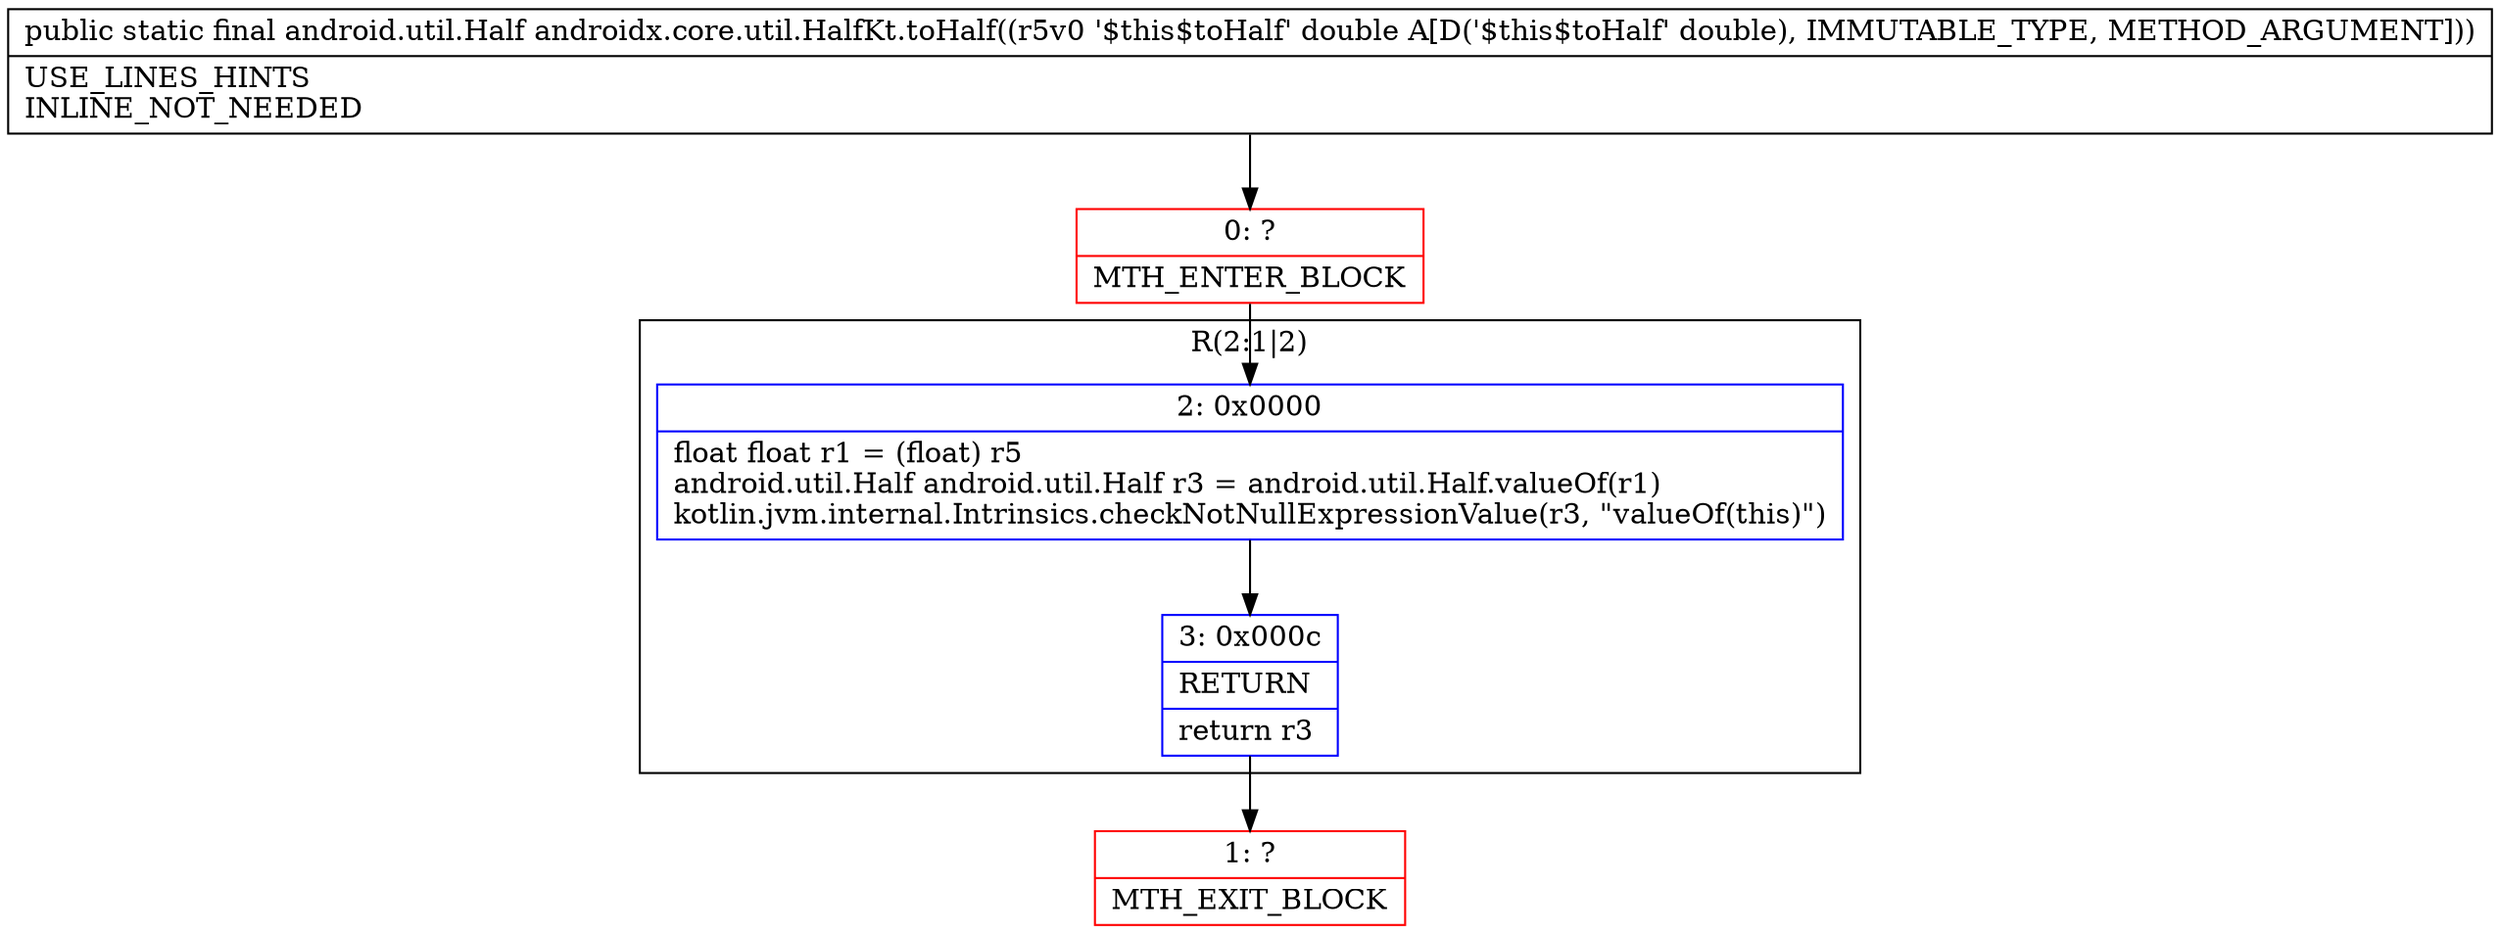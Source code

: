 digraph "CFG forandroidx.core.util.HalfKt.toHalf(D)Landroid\/util\/Half;" {
subgraph cluster_Region_1374363519 {
label = "R(2:1|2)";
node [shape=record,color=blue];
Node_2 [shape=record,label="{2\:\ 0x0000|float float r1 = (float) r5\landroid.util.Half android.util.Half r3 = android.util.Half.valueOf(r1)\lkotlin.jvm.internal.Intrinsics.checkNotNullExpressionValue(r3, \"valueOf(this)\")\l}"];
Node_3 [shape=record,label="{3\:\ 0x000c|RETURN\l|return r3\l}"];
}
Node_0 [shape=record,color=red,label="{0\:\ ?|MTH_ENTER_BLOCK\l}"];
Node_1 [shape=record,color=red,label="{1\:\ ?|MTH_EXIT_BLOCK\l}"];
MethodNode[shape=record,label="{public static final android.util.Half androidx.core.util.HalfKt.toHalf((r5v0 '$this$toHalf' double A[D('$this$toHalf' double), IMMUTABLE_TYPE, METHOD_ARGUMENT]))  | USE_LINES_HINTS\lINLINE_NOT_NEEDED\l}"];
MethodNode -> Node_0;Node_2 -> Node_3;
Node_3 -> Node_1;
Node_0 -> Node_2;
}

